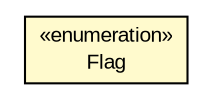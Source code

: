 #!/usr/local/bin/dot
#
# Class diagram 
# Generated by UMLGraph version 5.1 (http://www.umlgraph.org/)
#

digraph G {
	edge [fontname="arial",fontsize=10,labelfontname="arial",labelfontsize=10];
	node [fontname="arial",fontsize=10,shape=plaintext];
	nodesep=0.25;
	ranksep=0.5;
	// org.olympe.musicplayer.util.AudioStringConverter.Flag
	c1560 [label=<<table title="org.olympe.musicplayer.util.AudioStringConverter.Flag" border="0" cellborder="1" cellspacing="0" cellpadding="2" port="p" bgcolor="lemonChiffon" href="./AudioStringConverter.Flag.html">
		<tr><td><table border="0" cellspacing="0" cellpadding="1">
<tr><td align="center" balign="center"> &#171;enumeration&#187; </td></tr>
<tr><td align="center" balign="center"> Flag </td></tr>
		</table></td></tr>
		</table>>, fontname="arial", fontcolor="black", fontsize=10.0];
}

